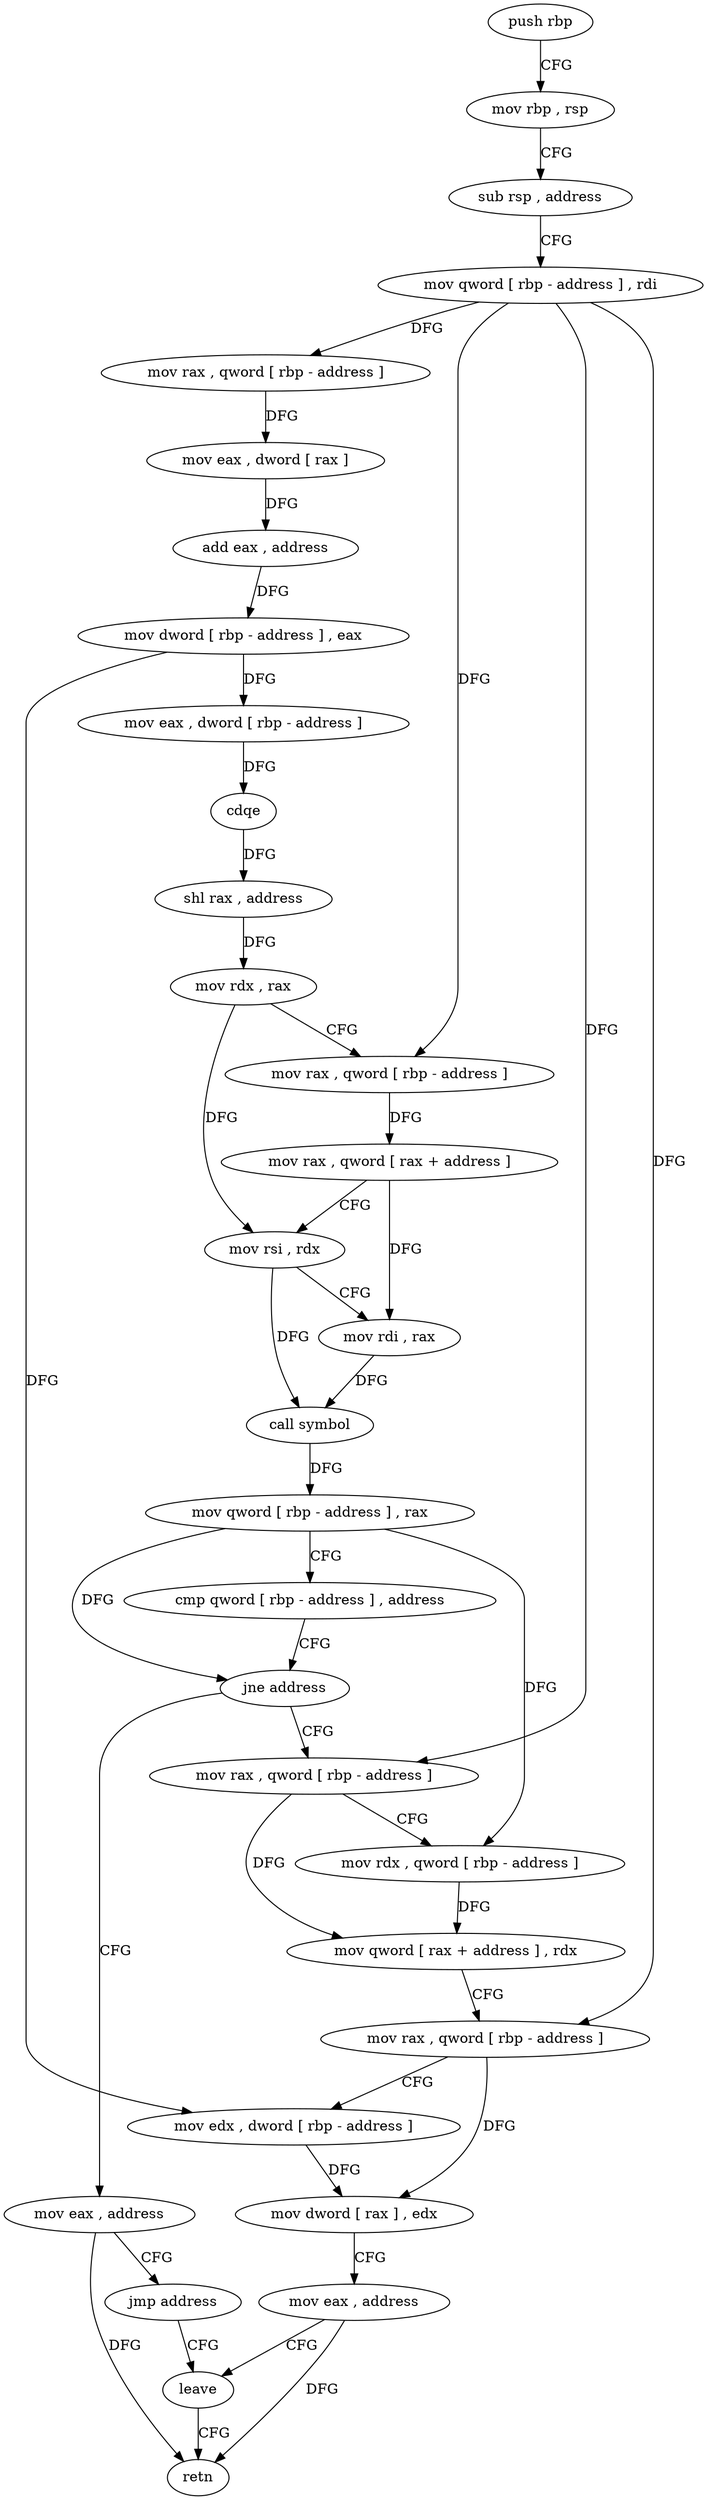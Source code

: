 digraph "func" {
"278493" [label = "push rbp" ]
"278494" [label = "mov rbp , rsp" ]
"278497" [label = "sub rsp , address" ]
"278501" [label = "mov qword [ rbp - address ] , rdi" ]
"278505" [label = "mov rax , qword [ rbp - address ]" ]
"278509" [label = "mov eax , dword [ rax ]" ]
"278511" [label = "add eax , address" ]
"278514" [label = "mov dword [ rbp - address ] , eax" ]
"278517" [label = "mov eax , dword [ rbp - address ]" ]
"278520" [label = "cdqe" ]
"278522" [label = "shl rax , address" ]
"278526" [label = "mov rdx , rax" ]
"278529" [label = "mov rax , qword [ rbp - address ]" ]
"278533" [label = "mov rax , qword [ rax + address ]" ]
"278537" [label = "mov rsi , rdx" ]
"278540" [label = "mov rdi , rax" ]
"278543" [label = "call symbol" ]
"278548" [label = "mov qword [ rbp - address ] , rax" ]
"278552" [label = "cmp qword [ rbp - address ] , address" ]
"278557" [label = "jne address" ]
"278566" [label = "mov rax , qword [ rbp - address ]" ]
"278559" [label = "mov eax , address" ]
"278570" [label = "mov rdx , qword [ rbp - address ]" ]
"278574" [label = "mov qword [ rax + address ] , rdx" ]
"278578" [label = "mov rax , qword [ rbp - address ]" ]
"278582" [label = "mov edx , dword [ rbp - address ]" ]
"278585" [label = "mov dword [ rax ] , edx" ]
"278587" [label = "mov eax , address" ]
"278592" [label = "leave" ]
"278564" [label = "jmp address" ]
"278593" [label = "retn" ]
"278493" -> "278494" [ label = "CFG" ]
"278494" -> "278497" [ label = "CFG" ]
"278497" -> "278501" [ label = "CFG" ]
"278501" -> "278505" [ label = "DFG" ]
"278501" -> "278529" [ label = "DFG" ]
"278501" -> "278566" [ label = "DFG" ]
"278501" -> "278578" [ label = "DFG" ]
"278505" -> "278509" [ label = "DFG" ]
"278509" -> "278511" [ label = "DFG" ]
"278511" -> "278514" [ label = "DFG" ]
"278514" -> "278517" [ label = "DFG" ]
"278514" -> "278582" [ label = "DFG" ]
"278517" -> "278520" [ label = "DFG" ]
"278520" -> "278522" [ label = "DFG" ]
"278522" -> "278526" [ label = "DFG" ]
"278526" -> "278529" [ label = "CFG" ]
"278526" -> "278537" [ label = "DFG" ]
"278529" -> "278533" [ label = "DFG" ]
"278533" -> "278537" [ label = "CFG" ]
"278533" -> "278540" [ label = "DFG" ]
"278537" -> "278540" [ label = "CFG" ]
"278537" -> "278543" [ label = "DFG" ]
"278540" -> "278543" [ label = "DFG" ]
"278543" -> "278548" [ label = "DFG" ]
"278548" -> "278552" [ label = "CFG" ]
"278548" -> "278557" [ label = "DFG" ]
"278548" -> "278570" [ label = "DFG" ]
"278552" -> "278557" [ label = "CFG" ]
"278557" -> "278566" [ label = "CFG" ]
"278557" -> "278559" [ label = "CFG" ]
"278566" -> "278570" [ label = "CFG" ]
"278566" -> "278574" [ label = "DFG" ]
"278559" -> "278564" [ label = "CFG" ]
"278559" -> "278593" [ label = "DFG" ]
"278570" -> "278574" [ label = "DFG" ]
"278574" -> "278578" [ label = "CFG" ]
"278578" -> "278582" [ label = "CFG" ]
"278578" -> "278585" [ label = "DFG" ]
"278582" -> "278585" [ label = "DFG" ]
"278585" -> "278587" [ label = "CFG" ]
"278587" -> "278592" [ label = "CFG" ]
"278587" -> "278593" [ label = "DFG" ]
"278592" -> "278593" [ label = "CFG" ]
"278564" -> "278592" [ label = "CFG" ]
}
